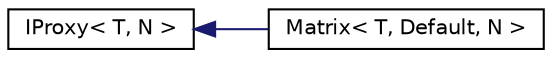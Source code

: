 digraph "Иерархия классов. Графический вид."
{
  edge [fontname="Helvetica",fontsize="10",labelfontname="Helvetica",labelfontsize="10"];
  node [fontname="Helvetica",fontsize="10",shape=record];
  rankdir="LR";
  Node1 [label="IProxy\< T, N \>",height=0.2,width=0.4,color="black", fillcolor="white", style="filled",URL="$class_i_proxy.html"];
  Node1 -> Node2 [dir="back",color="midnightblue",fontsize="10",style="solid",fontname="Helvetica"];
  Node2 [label="Matrix\< T, Default, N \>",height=0.2,width=0.4,color="black", fillcolor="white", style="filled",URL="$class_matrix.html",tooltip="Целевой класс, реализующий бесконечную n-мерную разреженную матрицу "];
}
